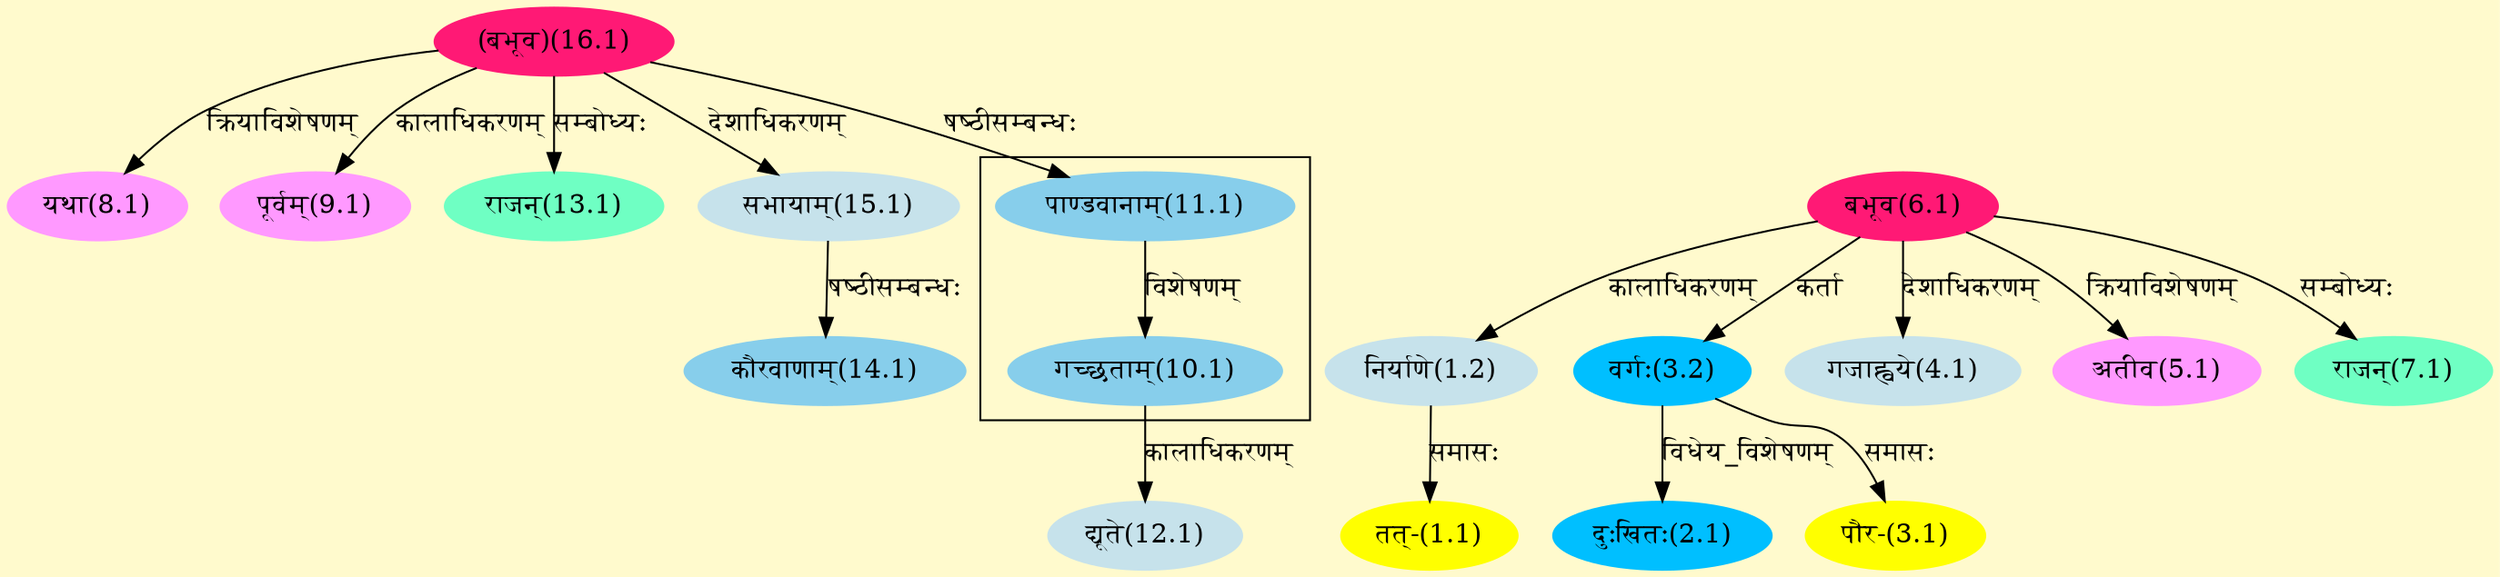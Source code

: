 digraph G{
rankdir=BT;
 compound=true;
 bgcolor="lemonchiffon1";

subgraph cluster_1{
Node10_1 [style=filled, color="#87CEEB" label = "गच्छताम्(10.1)"]
Node11_1 [style=filled, color="#87CEEB" label = "पाण्डवानाम्(11.1)"]

}
Node1_1 [style=filled, color="#FFFF00" label = "तत्-(1.1)"]
Node1_2 [style=filled, color="#C6E2EB" label = "निर्याणे(1.2)"]
Node6_1 [style=filled, color="#FF1975" label = "बभूव(6.1)"]
Node2_1 [style=filled, color="#00BFFF" label = "दुःखितः(2.1)"]
Node3_2 [style=filled, color="#00BFFF" label = "वर्गः(3.2)"]
Node3_1 [style=filled, color="#FFFF00" label = "पौर-(3.1)"]
Node4_1 [style=filled, color="#C6E2EB" label = "गजाह्वये(4.1)"]
Node5_1 [style=filled, color="#FF99FF" label = "अतीव(5.1)"]
Node [style=filled, color="" label = "()"]
Node7_1 [style=filled, color="#6FFFC3" label = "राजन्(7.1)"]
Node8_1 [style=filled, color="#FF99FF" label = "यथा(8.1)"]
Node16_1 [style=filled, color="#FF1975" label = "(बभूव)(16.1)"]
Node9_1 [style=filled, color="#FF99FF" label = "पूर्वम्(9.1)"]
Node11_1 [style=filled, color="#87CEEB" label = "पाण्डवानाम्(11.1)"]
Node12_1 [style=filled, color="#C6E2EB" label = "द्यूते(12.1)"]
Node10_1 [style=filled, color="#87CEEB" label = "गच्छताम्(10.1)"]
Node13_1 [style=filled, color="#6FFFC3" label = "राजन्(13.1)"]
Node14_1 [style=filled, color="#87CEEB" label = "कौरवाणाम्(14.1)"]
Node15_1 [style=filled, color="#C6E2EB" label = "सभायाम्(15.1)"]
/* Start of Relations section */

Node1_1 -> Node1_2 [  label="समासः"  dir="back" ]
Node1_2 -> Node6_1 [  label="कालाधिकरणम्"  dir="back" ]
Node2_1 -> Node3_2 [  label="विधेय_विशेषणम्"  dir="back" ]
Node3_1 -> Node3_2 [  label="समासः"  dir="back" ]
Node3_2 -> Node6_1 [  label="कर्ता"  dir="back" ]
Node4_1 -> Node6_1 [  label="देशाधिकरणम्"  dir="back" ]
Node5_1 -> Node6_1 [  label="क्रियाविशेषणम्"  dir="back" ]
Node7_1 -> Node6_1 [  label="सम्बोध्यः"  dir="back" ]
Node8_1 -> Node16_1 [  label="क्रियाविशेषणम्"  dir="back" ]
Node9_1 -> Node16_1 [  label="कालाधिकरणम्"  dir="back" ]
Node10_1 -> Node11_1 [  label="विशेषणम्"  dir="back" ]
Node11_1 -> Node16_1 [  label="षष्ठीसम्बन्धः"  dir="back" ]
Node12_1 -> Node10_1 [  label="कालाधिकरणम्"  dir="back" ]
Node13_1 -> Node16_1 [  label="सम्बोध्यः"  dir="back" ]
Node14_1 -> Node15_1 [  label="षष्ठीसम्बन्धः"  dir="back" ]
Node15_1 -> Node16_1 [  label="देशाधिकरणम्"  dir="back" ]
}
